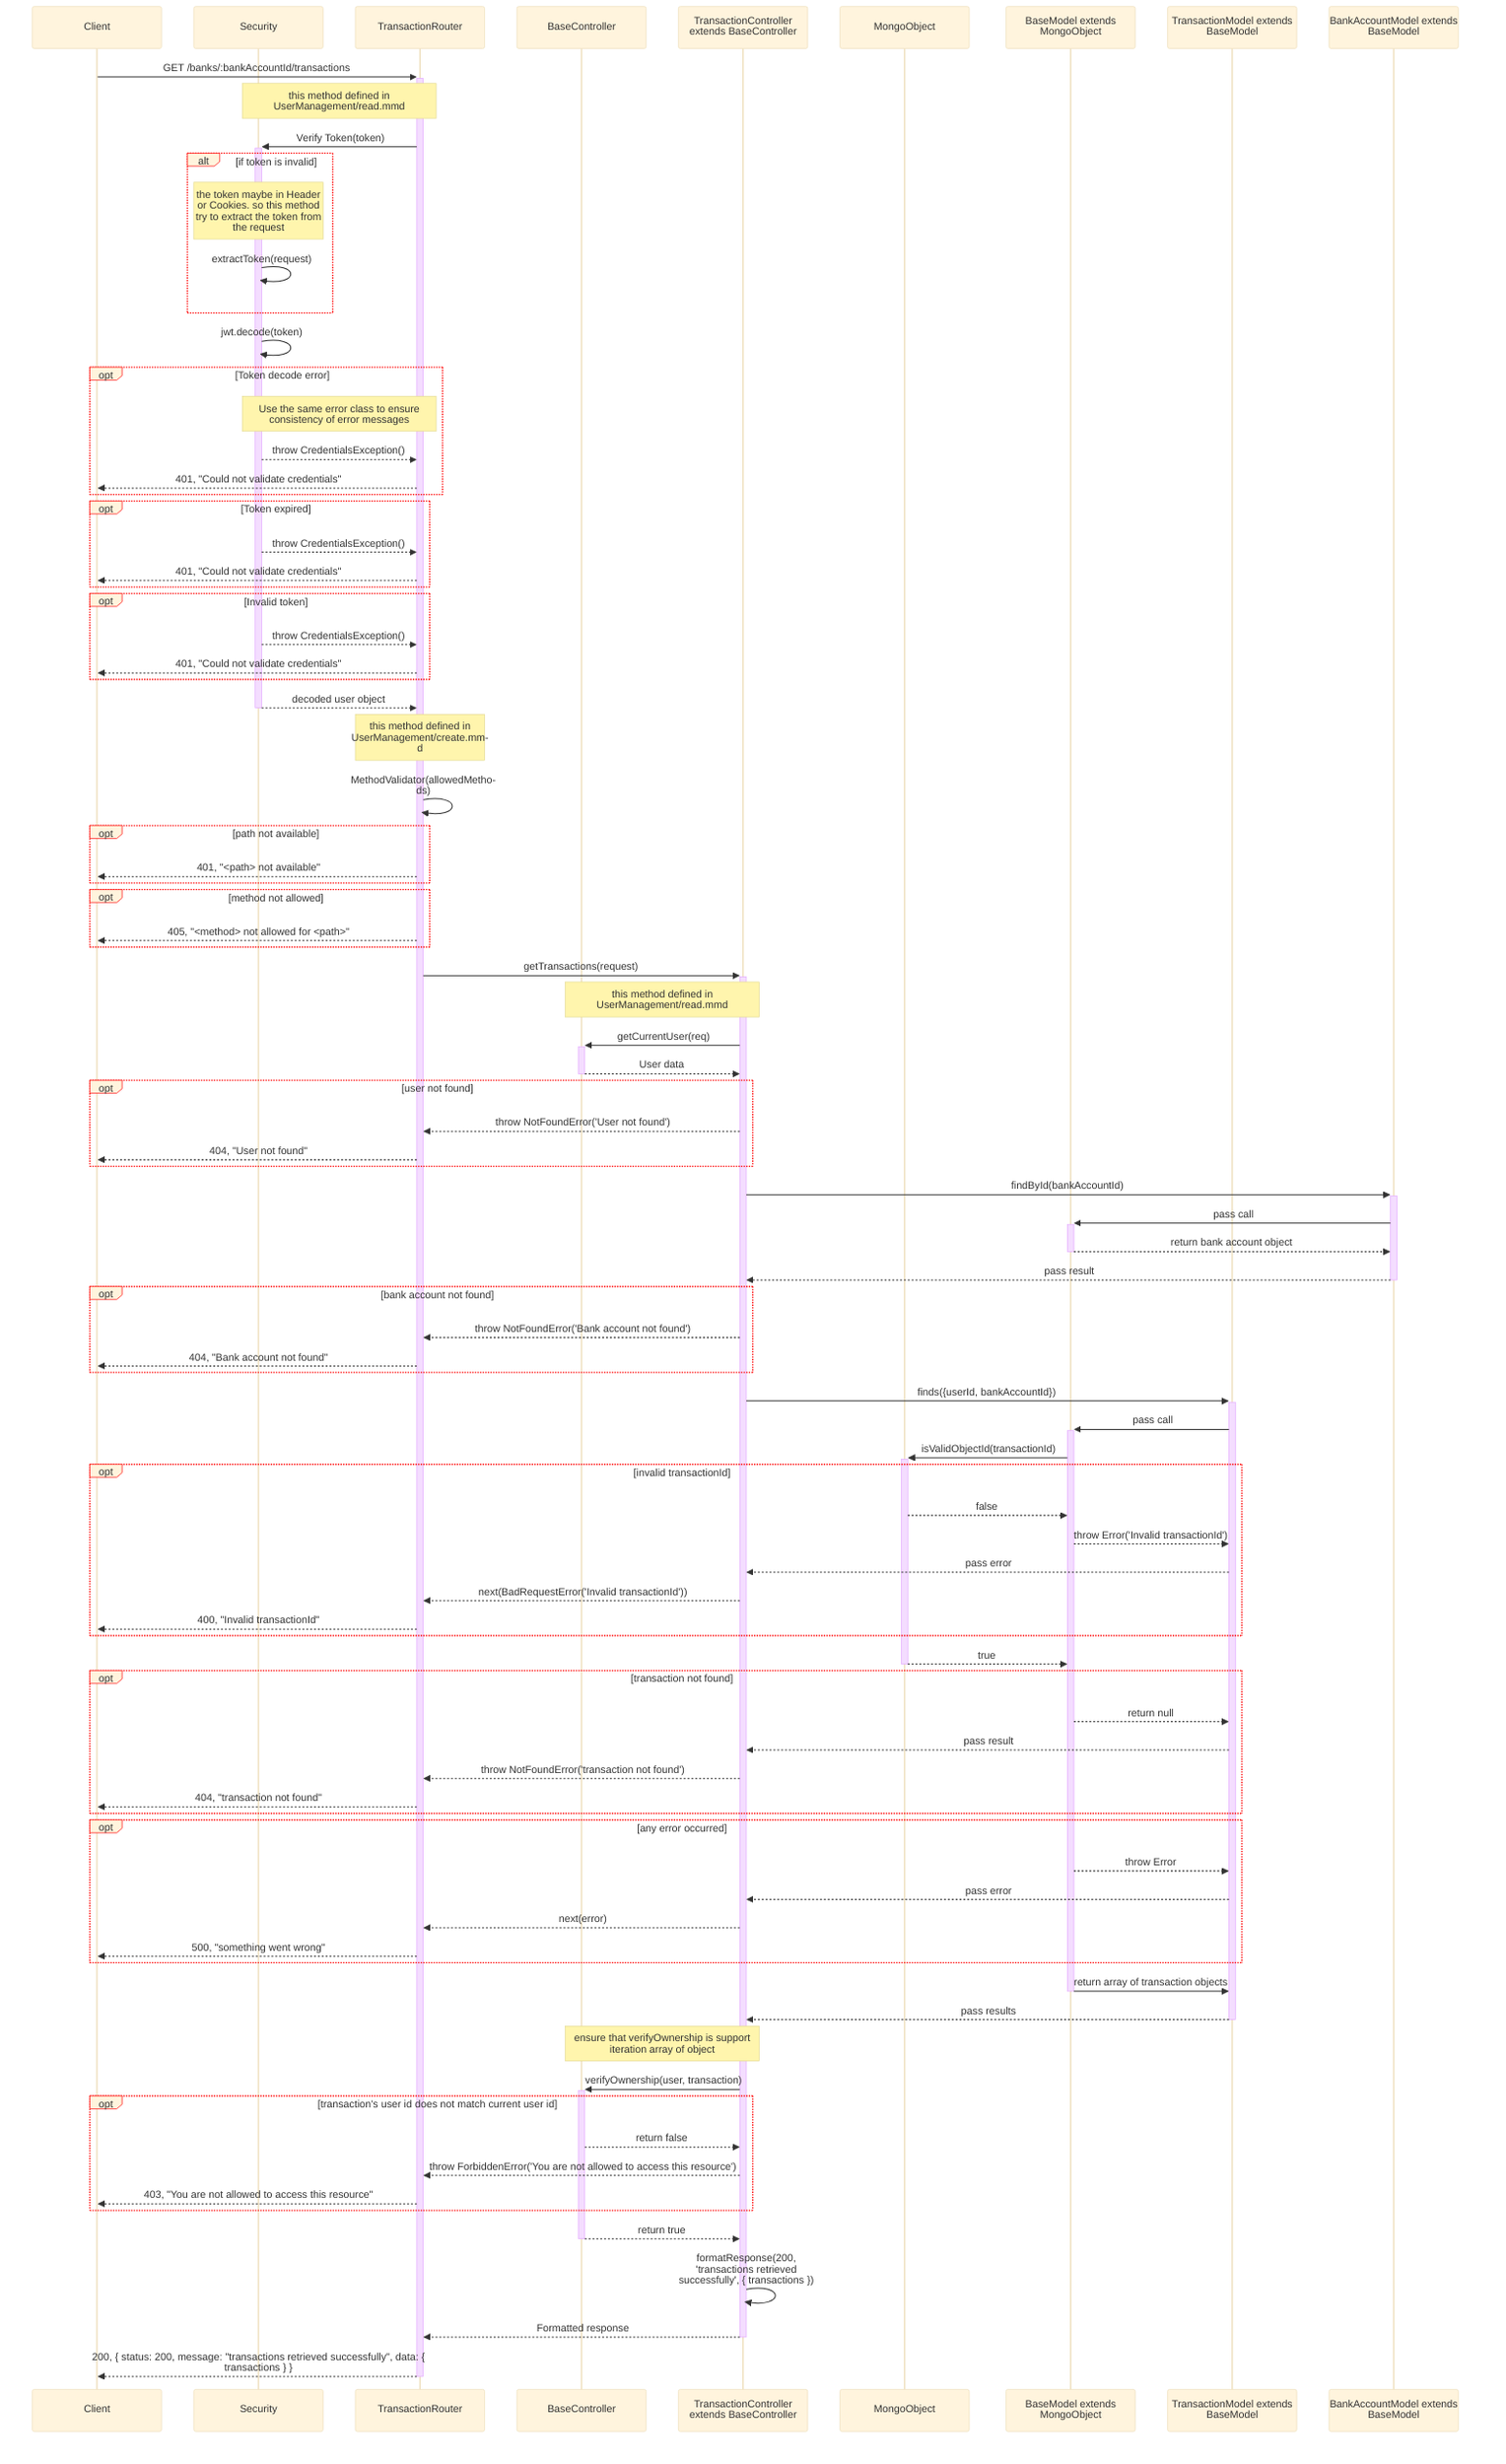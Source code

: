 %%{
    init: {
        "theme":"base",
        "themeVariables": {
            'labelBoxBorderColor': '#ff0000'
        },
        "sequence": { 
            "wrap": true, 
            "width": 200 
        } 
    }
}%%
sequenceDiagram
    participant Client
    participant Sec as Security
    participant Router as TransactionRouter
    participant BaseCont as BaseController
    participant Cont as TransactionController extends BaseController
    participant Mongo as MongoObject
    participant BaseModel as BaseModel extends MongoObject
    participant Model as TransactionModel extends BaseModel
    participant BankModel as BankAccountModel extends BaseModel

    Client->>+Router: GET /banks/:bankAccountId/transactions
    Note over Sec, Router: this method defined in UserManagement/read.mmd
    Router->>+Sec: Verify Token(token)
    alt if token is invalid
    Note over Sec: the token maybe in Header or Cookies. so this method try to extract the token from the request
        Sec->>Sec: extractToken(request)
    end
    Sec->>Sec: jwt.decode(token)
    opt Token decode error
        Note over Sec, Router: Use the same error class to ensure consistency of error messages 
        Sec-->>Router: throw CredentialsException()
        Router-->>Client: 401, "Could not validate credentials"
    end
    opt Token expired
        Sec-->>Router: throw CredentialsException()
        Router-->>Client: 401, "Could not validate credentials"
    end
    opt Invalid token
        Sec-->>Router: throw CredentialsException()
        Router-->>Client: 401, "Could not validate credentials"
    end
    Sec-->>-Router: decoded user object
    Note over Router : this method defined in UserManagement/create.mmd
    Router->>Router: MethodValidator(allowedMethods)
    opt path not available
        Router-->>Client: 401, "<path> not available"
    end
    opt method not allowed
        Router-->>Client: 405, "<method> not allowed for <path>"
    end
    Router->>+Cont: getTransactions(request)
    Note over Cont, BaseCont: this method defined in UserManagement/read.mmd
    Cont->>+BaseCont: getCurrentUser(req)
    BaseCont-->>-Cont: User data
    opt user not found
        Cont-->>Router: throw NotFoundError('User not found')
        Router-->>Client: 404, "User not found"
    end
    Cont->>+BankModel: findById(bankAccountId)
    BankModel->>+BaseModel: pass call
    BaseModel-->>-BankModel: return bank account object
    BankModel-->>-Cont: pass result
    opt bank account not found
        Cont-->>Router: throw NotFoundError('Bank account not found')
        Router-->>Client: 404, "Bank account not found"
    end
    Cont->>+Model: finds({userId, bankAccountId})
    Model->>+BaseModel: pass call
    BaseModel->>+Mongo: isValidObjectId(transactionId)
    opt invalid transactionId 
        Mongo-->>BaseModel: false
        BaseModel-->>Model: throw Error('Invalid transactionId')
        Model-->>Cont: pass error
        Cont-->>Router: next(BadRequestError('Invalid transactionId'))
        Router-->>Client: 400, "Invalid transactionId"
    end
    Mongo-->>-BaseModel: true
    opt transaction not found
        BaseModel-->>Model: return null
        Model-->>Cont: pass result
        Cont-->>Router: throw NotFoundError('transaction not found')
        Router-->>Client: 404, "transaction not found"
    end
    opt any error occurred
        BaseModel-->>Model: throw Error
        Model-->>Cont: pass error
        Cont-->>Router: next(error)
        Router-->>Client: 500, "something went wrong"
    end
    BaseModel->>-Model: return array of transaction objects
    Model-->>-Cont: pass results
    Note over Cont, BaseCont: ensure that verifyOwnership is support iteration array of object
    Cont->>+BaseCont: verifyOwnership(user, transaction)
    opt transaction's user id does not match current user id
        BaseCont-->>Cont: return false
        Cont-->>Router: throw ForbiddenError('You are not allowed to access this resource')
        Router-->>Client: 403, "You are not allowed to access this resource"
    end
    BaseCont-->>-Cont: return true
    Cont->>Cont: formatResponse(200, 'transactions retrieved successfully', { transactions })
    Cont-->>-Router: Formatted response
    Router-->>-Client: 200, { status: 200, message: "transactions retrieved successfully", data: { transactions } }
